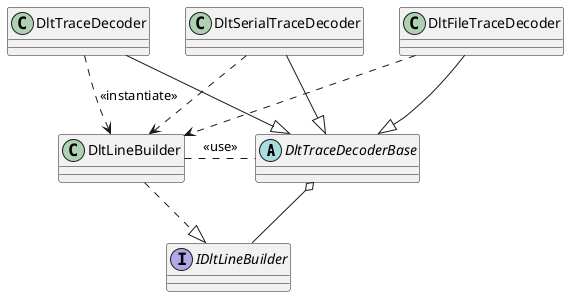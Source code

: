 @startuml DLT.DecoderClass
abstract class DltTraceDecoderBase
class DltTraceDecoder
class DltFileTraceDecoder
class DltSerialTraceDecoder

DltTraceDecoder -d-|> DltTraceDecoderBase
DltFileTraceDecoder -d-|> DltTraceDecoderBase
DltSerialTraceDecoder -d-|> DltTraceDecoderBase

interface IDltLineBuilder
class DltLineBuilder

DltLineBuilder .d.|> IDltLineBuilder
DltLineBuilder .r. DltTraceDecoderBase : <<use>>

DltTraceDecoderBase o-d- IDltLineBuilder
DltTraceDecoder .d.> DltLineBuilder : <<instantiate>>
DltFileTraceDecoder .d.> DltLineBuilder
DltSerialTraceDecoder .d.> DltLineBuilder
@enduml